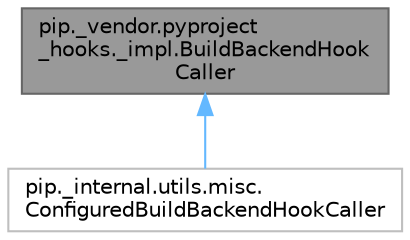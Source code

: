 digraph "pip._vendor.pyproject_hooks._impl.BuildBackendHookCaller"
{
 // LATEX_PDF_SIZE
  bgcolor="transparent";
  edge [fontname=Helvetica,fontsize=10,labelfontname=Helvetica,labelfontsize=10];
  node [fontname=Helvetica,fontsize=10,shape=box,height=0.2,width=0.4];
  Node1 [id="Node000001",label="pip._vendor.pyproject\l_hooks._impl.BuildBackendHook\lCaller",height=0.2,width=0.4,color="gray40", fillcolor="grey60", style="filled", fontcolor="black",tooltip=" "];
  Node1 -> Node2 [id="edge1_Node000001_Node000002",dir="back",color="steelblue1",style="solid",tooltip=" "];
  Node2 [id="Node000002",label="pip._internal.utils.misc.\lConfiguredBuildBackendHookCaller",height=0.2,width=0.4,color="grey75", fillcolor="white", style="filled",URL="$d7/d54/classpip_1_1__internal_1_1utils_1_1misc_1_1ConfiguredBuildBackendHookCaller.html",tooltip=" "];
}
